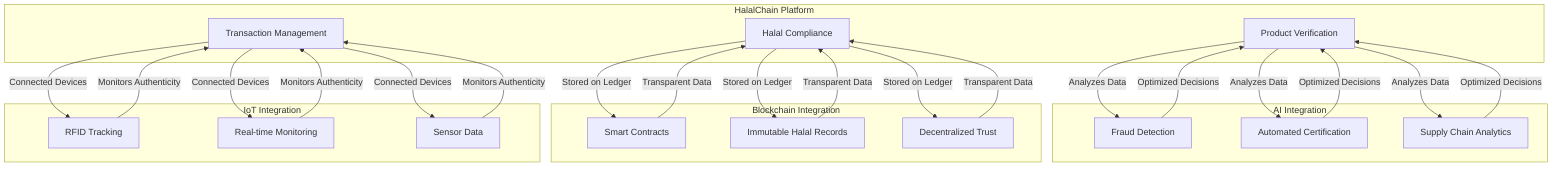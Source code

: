 flowchart TD
    subgraph HalalChain Platform
        H1["Product Verification"]
        H2["Halal Compliance"]
        H3["Transaction Management"]
    end

    subgraph AI Integration
        AI1["Fraud Detection"]
        AI2["Automated Certification"]
        AI3["Supply Chain Analytics"]
    end

    subgraph Blockchain Integration
        BC1["Smart Contracts"]
        BC2["Immutable Halal Records"]
        BC3["Decentralized Trust"]
    end

    subgraph IoT Integration
        IOT1["RFID Tracking"]
        IOT2["Real-time Monitoring"]
        IOT3["Sensor Data"]
    end

    H1 -->|Analyzes Data| AI1 & AI2 & AI3
    H2 -->|Stored on Ledger| BC1 & BC2 & BC3
    H3 -->|Connected Devices| IOT1 & IOT2 & IOT3
    AI1 & AI2 & AI3 -->|Optimized Decisions| H1
    BC1 & BC2 & BC3 -->|Transparent Data| H2
    IOT1 & IOT2 & IOT3 -->|Monitors Authenticity| H3
